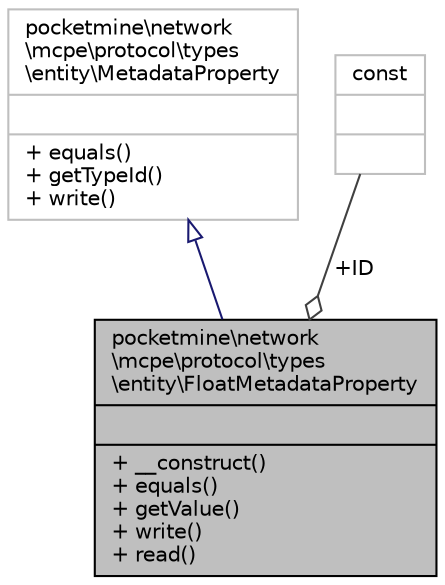 digraph "pocketmine\network\mcpe\protocol\types\entity\FloatMetadataProperty"
{
 // INTERACTIVE_SVG=YES
 // LATEX_PDF_SIZE
  edge [fontname="Helvetica",fontsize="10",labelfontname="Helvetica",labelfontsize="10"];
  node [fontname="Helvetica",fontsize="10",shape=record];
  Node1 [label="{pocketmine\\network\l\\mcpe\\protocol\\types\l\\entity\\FloatMetadataProperty\n||+ __construct()\l+ equals()\l+ getValue()\l+ write()\l+ read()\l}",height=0.2,width=0.4,color="black", fillcolor="grey75", style="filled", fontcolor="black",tooltip=" "];
  Node2 -> Node1 [dir="back",color="midnightblue",fontsize="10",style="solid",arrowtail="onormal",fontname="Helvetica"];
  Node2 [label="{pocketmine\\network\l\\mcpe\\protocol\\types\l\\entity\\MetadataProperty\n||+ equals()\l+ getTypeId()\l+ write()\l}",height=0.2,width=0.4,color="grey75", fillcolor="white", style="filled",URL="$d0/d15/interfacepocketmine_1_1network_1_1mcpe_1_1protocol_1_1types_1_1entity_1_1_metadata_property.html",tooltip=" "];
  Node3 -> Node1 [color="grey25",fontsize="10",style="solid",label=" +ID" ,arrowhead="odiamond",fontname="Helvetica"];
  Node3 [label="{const\n||}",height=0.2,width=0.4,color="grey75", fillcolor="white", style="filled",tooltip=" "];
}
